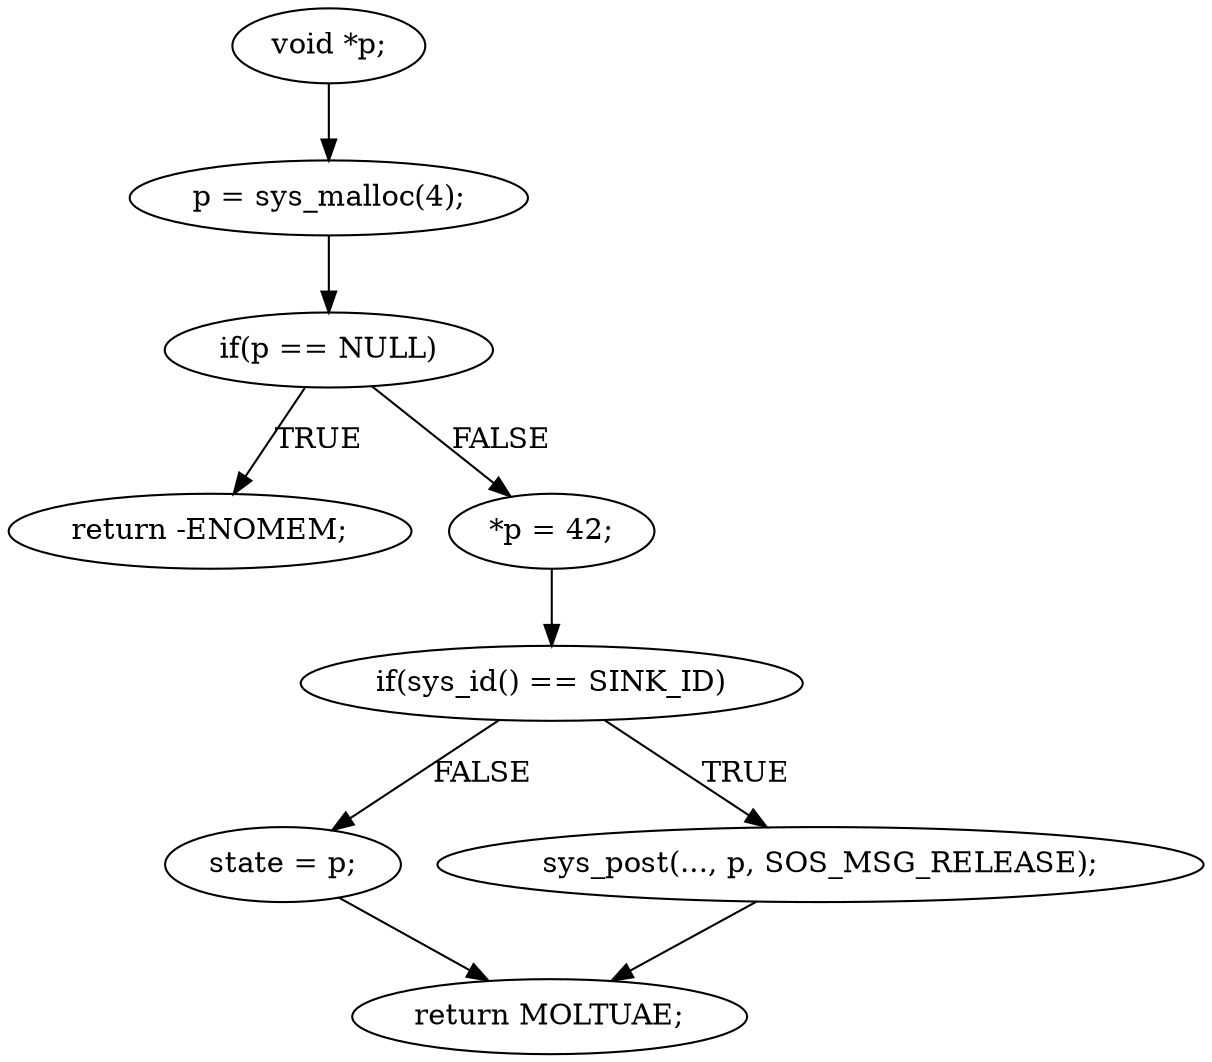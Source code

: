 digraph dataFlow {

    node0 [label = "void *p;"];
    node1 [label = "p = sys_malloc(4);"];
    node2 [label = "if(p == NULL)"];
    node3a [label = "return -ENOMEM;"]
    node3b [label = "*p = 42;"];
    node4 [label = "if(sys_id() == SINK_ID)"];
    node5b [label = "state = p;"];
    node5a [label = "sys_post(..., p, SOS_MSG_RELEASE);"];
    node6 [label = "return MOLTUAE;"]
    
    node0 -> node1;
    node1 -> node2;
    node2 -> node3a [label = "TRUE"];
    node2 -> node3b [label = "FALSE"];
    node3b -> node4;
    node4 -> node5a [label = "TRUE"];
    node4 -> node5b [label = "FALSE"];
    node5a -> node6;
    node5b -> node6;
}

